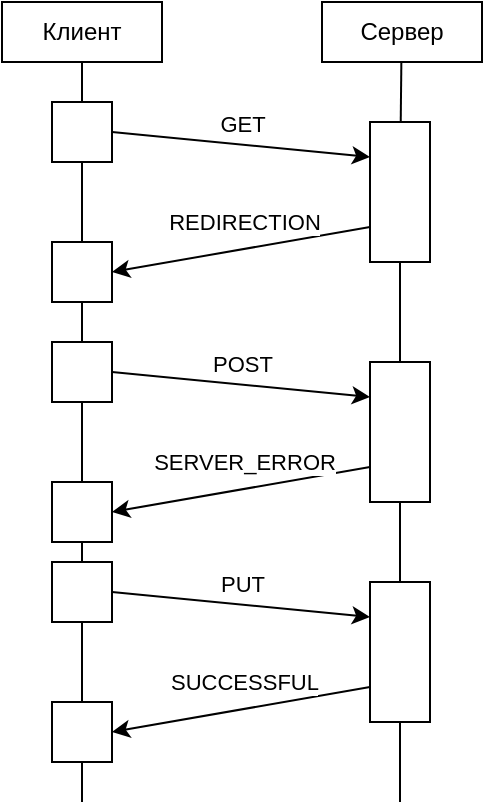 <mxfile version="24.2.5" type="device">
  <diagram name="Page-1" id="69_KkcU4N1_JAs6cBmHE">
    <mxGraphModel dx="821" dy="521" grid="1" gridSize="10" guides="1" tooltips="1" connect="1" arrows="1" fold="1" page="1" pageScale="1" pageWidth="827" pageHeight="1169" math="0" shadow="0">
      <root>
        <mxCell id="0" />
        <mxCell id="1" parent="0" />
        <mxCell id="bKpORBnBuVByhevC8wJQ-1" value="Клиент" style="rounded=0;whiteSpace=wrap;html=1;" vertex="1" parent="1">
          <mxGeometry x="200" y="80" width="80" height="30" as="geometry" />
        </mxCell>
        <mxCell id="bKpORBnBuVByhevC8wJQ-2" value="Сервер" style="rounded=0;whiteSpace=wrap;html=1;" vertex="1" parent="1">
          <mxGeometry x="360" y="80" width="80" height="30" as="geometry" />
        </mxCell>
        <mxCell id="bKpORBnBuVByhevC8wJQ-3" value="" style="endArrow=none;html=1;rounded=0;entryX=0.5;entryY=1;entryDx=0;entryDy=0;" edge="1" parent="1" source="bKpORBnBuVByhevC8wJQ-11" target="bKpORBnBuVByhevC8wJQ-1">
          <mxGeometry width="50" height="50" relative="1" as="geometry">
            <mxPoint x="240" y="440" as="sourcePoint" />
            <mxPoint x="390" y="240" as="targetPoint" />
          </mxGeometry>
        </mxCell>
        <mxCell id="bKpORBnBuVByhevC8wJQ-4" value="" style="endArrow=none;html=1;rounded=0;entryX=0.5;entryY=1;entryDx=0;entryDy=0;" edge="1" parent="1" source="bKpORBnBuVByhevC8wJQ-7">
          <mxGeometry width="50" height="50" relative="1" as="geometry">
            <mxPoint x="399.68" y="440" as="sourcePoint" />
            <mxPoint x="399.68" y="110" as="targetPoint" />
          </mxGeometry>
        </mxCell>
        <mxCell id="bKpORBnBuVByhevC8wJQ-9" style="rounded=0;orthogonalLoop=1;jettySize=auto;html=1;exitX=1;exitY=0.5;exitDx=0;exitDy=0;entryX=0;entryY=0.25;entryDx=0;entryDy=0;" edge="1" parent="1" source="bKpORBnBuVByhevC8wJQ-6" target="bKpORBnBuVByhevC8wJQ-7">
          <mxGeometry relative="1" as="geometry" />
        </mxCell>
        <mxCell id="bKpORBnBuVByhevC8wJQ-10" value="GET" style="edgeLabel;html=1;align=center;verticalAlign=middle;resizable=0;points=[];" vertex="1" connectable="0" parent="bKpORBnBuVByhevC8wJQ-9">
          <mxGeometry x="-0.056" y="3" relative="1" as="geometry">
            <mxPoint x="4" y="-7" as="offset" />
          </mxGeometry>
        </mxCell>
        <mxCell id="bKpORBnBuVByhevC8wJQ-6" value="" style="rounded=0;whiteSpace=wrap;html=1;" vertex="1" parent="1">
          <mxGeometry x="225" y="130" width="30" height="30" as="geometry" />
        </mxCell>
        <mxCell id="bKpORBnBuVByhevC8wJQ-8" value="" style="endArrow=none;html=1;rounded=0;entryX=0.5;entryY=1;entryDx=0;entryDy=0;" edge="1" parent="1" target="bKpORBnBuVByhevC8wJQ-7">
          <mxGeometry width="50" height="50" relative="1" as="geometry">
            <mxPoint x="399" y="480" as="sourcePoint" />
            <mxPoint x="399.68" y="110" as="targetPoint" />
          </mxGeometry>
        </mxCell>
        <mxCell id="bKpORBnBuVByhevC8wJQ-7" value="" style="rounded=0;whiteSpace=wrap;html=1;" vertex="1" parent="1">
          <mxGeometry x="384" y="140" width="30" height="70" as="geometry" />
        </mxCell>
        <mxCell id="bKpORBnBuVByhevC8wJQ-12" value="" style="endArrow=none;html=1;rounded=0;entryX=0.5;entryY=1;entryDx=0;entryDy=0;" edge="1" parent="1" target="bKpORBnBuVByhevC8wJQ-11">
          <mxGeometry width="50" height="50" relative="1" as="geometry">
            <mxPoint x="240" y="480" as="sourcePoint" />
            <mxPoint x="240" y="110" as="targetPoint" />
          </mxGeometry>
        </mxCell>
        <mxCell id="bKpORBnBuVByhevC8wJQ-11" value="" style="rounded=0;whiteSpace=wrap;html=1;" vertex="1" parent="1">
          <mxGeometry x="225" y="200" width="30" height="30" as="geometry" />
        </mxCell>
        <mxCell id="bKpORBnBuVByhevC8wJQ-13" style="rounded=0;orthogonalLoop=1;jettySize=auto;html=1;entryX=1;entryY=0.5;entryDx=0;entryDy=0;exitX=0;exitY=0.75;exitDx=0;exitDy=0;" edge="1" parent="1" source="bKpORBnBuVByhevC8wJQ-7" target="bKpORBnBuVByhevC8wJQ-11">
          <mxGeometry relative="1" as="geometry">
            <mxPoint x="370" y="180" as="sourcePoint" />
            <mxPoint x="394" y="165" as="targetPoint" />
          </mxGeometry>
        </mxCell>
        <mxCell id="bKpORBnBuVByhevC8wJQ-14" value="REDIRECTION" style="edgeLabel;html=1;align=center;verticalAlign=middle;resizable=0;points=[];" vertex="1" connectable="0" parent="bKpORBnBuVByhevC8wJQ-13">
          <mxGeometry x="-0.056" y="3" relative="1" as="geometry">
            <mxPoint x="-3" y="-16" as="offset" />
          </mxGeometry>
        </mxCell>
        <mxCell id="bKpORBnBuVByhevC8wJQ-16" style="rounded=0;orthogonalLoop=1;jettySize=auto;html=1;exitX=1;exitY=0.5;exitDx=0;exitDy=0;entryX=0;entryY=0.25;entryDx=0;entryDy=0;" edge="1" parent="1" source="bKpORBnBuVByhevC8wJQ-18" target="bKpORBnBuVByhevC8wJQ-19">
          <mxGeometry relative="1" as="geometry" />
        </mxCell>
        <mxCell id="bKpORBnBuVByhevC8wJQ-17" value="POST" style="edgeLabel;html=1;align=center;verticalAlign=middle;resizable=0;points=[];" vertex="1" connectable="0" parent="bKpORBnBuVByhevC8wJQ-16">
          <mxGeometry x="-0.056" y="3" relative="1" as="geometry">
            <mxPoint x="4" y="-7" as="offset" />
          </mxGeometry>
        </mxCell>
        <mxCell id="bKpORBnBuVByhevC8wJQ-18" value="" style="rounded=0;whiteSpace=wrap;html=1;" vertex="1" parent="1">
          <mxGeometry x="225" y="250" width="30" height="30" as="geometry" />
        </mxCell>
        <mxCell id="bKpORBnBuVByhevC8wJQ-19" value="" style="rounded=0;whiteSpace=wrap;html=1;" vertex="1" parent="1">
          <mxGeometry x="384" y="260" width="30" height="70" as="geometry" />
        </mxCell>
        <mxCell id="bKpORBnBuVByhevC8wJQ-20" value="" style="rounded=0;whiteSpace=wrap;html=1;" vertex="1" parent="1">
          <mxGeometry x="225" y="320" width="30" height="30" as="geometry" />
        </mxCell>
        <mxCell id="bKpORBnBuVByhevC8wJQ-21" style="rounded=0;orthogonalLoop=1;jettySize=auto;html=1;entryX=1;entryY=0.5;entryDx=0;entryDy=0;exitX=0;exitY=0.75;exitDx=0;exitDy=0;" edge="1" parent="1" source="bKpORBnBuVByhevC8wJQ-19" target="bKpORBnBuVByhevC8wJQ-20">
          <mxGeometry relative="1" as="geometry">
            <mxPoint x="370" y="300" as="sourcePoint" />
            <mxPoint x="394" y="285" as="targetPoint" />
          </mxGeometry>
        </mxCell>
        <mxCell id="bKpORBnBuVByhevC8wJQ-22" value="SERVER_ERROR" style="edgeLabel;html=1;align=center;verticalAlign=middle;resizable=0;points=[];" vertex="1" connectable="0" parent="bKpORBnBuVByhevC8wJQ-21">
          <mxGeometry x="-0.056" y="3" relative="1" as="geometry">
            <mxPoint x="-3" y="-16" as="offset" />
          </mxGeometry>
        </mxCell>
        <mxCell id="bKpORBnBuVByhevC8wJQ-23" style="rounded=0;orthogonalLoop=1;jettySize=auto;html=1;exitX=1;exitY=0.5;exitDx=0;exitDy=0;entryX=0;entryY=0.25;entryDx=0;entryDy=0;" edge="1" parent="1" source="bKpORBnBuVByhevC8wJQ-25" target="bKpORBnBuVByhevC8wJQ-26">
          <mxGeometry relative="1" as="geometry" />
        </mxCell>
        <mxCell id="bKpORBnBuVByhevC8wJQ-24" value="PUT" style="edgeLabel;html=1;align=center;verticalAlign=middle;resizable=0;points=[];" vertex="1" connectable="0" parent="bKpORBnBuVByhevC8wJQ-23">
          <mxGeometry x="-0.056" y="3" relative="1" as="geometry">
            <mxPoint x="4" y="-7" as="offset" />
          </mxGeometry>
        </mxCell>
        <mxCell id="bKpORBnBuVByhevC8wJQ-25" value="" style="rounded=0;whiteSpace=wrap;html=1;" vertex="1" parent="1">
          <mxGeometry x="225" y="360" width="30" height="30" as="geometry" />
        </mxCell>
        <mxCell id="bKpORBnBuVByhevC8wJQ-26" value="" style="rounded=0;whiteSpace=wrap;html=1;" vertex="1" parent="1">
          <mxGeometry x="384" y="370" width="30" height="70" as="geometry" />
        </mxCell>
        <mxCell id="bKpORBnBuVByhevC8wJQ-27" value="" style="rounded=0;whiteSpace=wrap;html=1;" vertex="1" parent="1">
          <mxGeometry x="225" y="430" width="30" height="30" as="geometry" />
        </mxCell>
        <mxCell id="bKpORBnBuVByhevC8wJQ-28" style="rounded=0;orthogonalLoop=1;jettySize=auto;html=1;entryX=1;entryY=0.5;entryDx=0;entryDy=0;exitX=0;exitY=0.75;exitDx=0;exitDy=0;" edge="1" parent="1" source="bKpORBnBuVByhevC8wJQ-26" target="bKpORBnBuVByhevC8wJQ-27">
          <mxGeometry relative="1" as="geometry">
            <mxPoint x="370" y="410" as="sourcePoint" />
            <mxPoint x="394" y="395" as="targetPoint" />
          </mxGeometry>
        </mxCell>
        <mxCell id="bKpORBnBuVByhevC8wJQ-29" value="SUCCESSFUL" style="edgeLabel;html=1;align=center;verticalAlign=middle;resizable=0;points=[];" vertex="1" connectable="0" parent="bKpORBnBuVByhevC8wJQ-28">
          <mxGeometry x="-0.056" y="3" relative="1" as="geometry">
            <mxPoint x="-3" y="-16" as="offset" />
          </mxGeometry>
        </mxCell>
      </root>
    </mxGraphModel>
  </diagram>
</mxfile>
